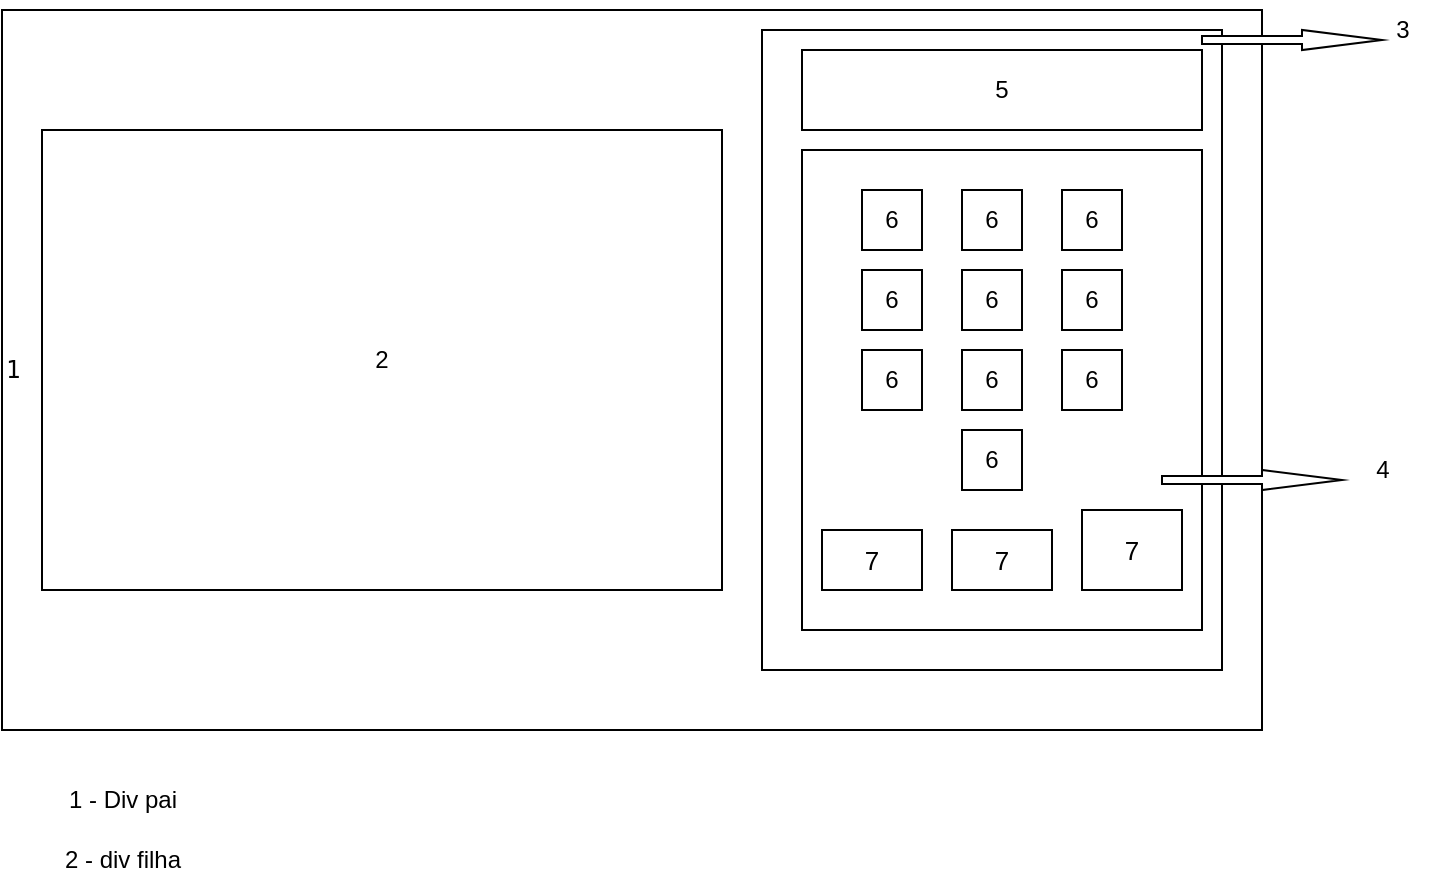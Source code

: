 <mxfile version="20.3.1" type="device"><diagram id="JXepJq6B5L53xh72t7Ud" name="Página-1"><mxGraphModel dx="868" dy="425" grid="1" gridSize="10" guides="1" tooltips="1" connect="1" arrows="1" fold="1" page="1" pageScale="1" pageWidth="827" pageHeight="1169" math="0" shadow="0"><root><mxCell id="0"/><mxCell id="1" parent="0"/><mxCell id="dGuzXDw4K_WeYyZ0y5yy-1" value="&lt;pre&gt;1&lt;/pre&gt;" style="rounded=0;whiteSpace=wrap;html=1;align=left;" parent="1" vertex="1"><mxGeometry x="80" y="80" width="630" height="360" as="geometry"/></mxCell><mxCell id="dGuzXDw4K_WeYyZ0y5yy-4" value="" style="rounded=0;whiteSpace=wrap;html=1;direction=south;" parent="1" vertex="1"><mxGeometry x="460" y="90" width="230" height="320" as="geometry"/></mxCell><mxCell id="dGuzXDw4K_WeYyZ0y5yy-5" value="" style="rounded=0;whiteSpace=wrap;html=1;direction=south;" parent="1" vertex="1"><mxGeometry x="480" y="150" width="200" height="240" as="geometry"/></mxCell><mxCell id="dGuzXDw4K_WeYyZ0y5yy-6" value="5" style="rounded=0;whiteSpace=wrap;html=1;" parent="1" vertex="1"><mxGeometry x="480" y="100" width="200" height="40" as="geometry"/></mxCell><mxCell id="dGuzXDw4K_WeYyZ0y5yy-7" value="6" style="whiteSpace=wrap;html=1;aspect=fixed;" parent="1" vertex="1"><mxGeometry x="510" y="170" width="30" height="30" as="geometry"/></mxCell><mxCell id="dGuzXDw4K_WeYyZ0y5yy-8" value="6" style="whiteSpace=wrap;html=1;aspect=fixed;" parent="1" vertex="1"><mxGeometry x="560" y="170" width="30" height="30" as="geometry"/></mxCell><mxCell id="dGuzXDw4K_WeYyZ0y5yy-9" value="6" style="whiteSpace=wrap;html=1;aspect=fixed;" parent="1" vertex="1"><mxGeometry x="610" y="170" width="30" height="30" as="geometry"/></mxCell><mxCell id="dGuzXDw4K_WeYyZ0y5yy-10" value="6" style="whiteSpace=wrap;html=1;aspect=fixed;" parent="1" vertex="1"><mxGeometry x="560" y="210" width="30" height="30" as="geometry"/></mxCell><mxCell id="dGuzXDw4K_WeYyZ0y5yy-11" value="6" style="whiteSpace=wrap;html=1;aspect=fixed;" parent="1" vertex="1"><mxGeometry x="560" y="290" width="30" height="30" as="geometry"/></mxCell><mxCell id="dGuzXDw4K_WeYyZ0y5yy-12" value="6" style="whiteSpace=wrap;html=1;aspect=fixed;" parent="1" vertex="1"><mxGeometry x="610" y="210" width="30" height="30" as="geometry"/></mxCell><mxCell id="dGuzXDw4K_WeYyZ0y5yy-13" value="6" style="whiteSpace=wrap;html=1;aspect=fixed;" parent="1" vertex="1"><mxGeometry x="510" y="210" width="30" height="30" as="geometry"/></mxCell><mxCell id="dGuzXDw4K_WeYyZ0y5yy-14" value="6" style="whiteSpace=wrap;html=1;aspect=fixed;" parent="1" vertex="1"><mxGeometry x="560" y="250" width="30" height="30" as="geometry"/></mxCell><mxCell id="dGuzXDw4K_WeYyZ0y5yy-15" value="6" style="whiteSpace=wrap;html=1;aspect=fixed;" parent="1" vertex="1"><mxGeometry x="510" y="250" width="30" height="30" as="geometry"/></mxCell><mxCell id="dGuzXDw4K_WeYyZ0y5yy-18" value="6" style="whiteSpace=wrap;html=1;aspect=fixed;" parent="1" vertex="1"><mxGeometry x="610" y="250" width="30" height="30" as="geometry"/></mxCell><mxCell id="dGuzXDw4K_WeYyZ0y5yy-19" value="2" style="rounded=0;whiteSpace=wrap;html=1;" parent="1" vertex="1"><mxGeometry x="100" y="140" width="340" height="230" as="geometry"/></mxCell><mxCell id="dGuzXDw4K_WeYyZ0y5yy-23" value="7" style="rounded=0;whiteSpace=wrap;html=1;fontSize=13;" parent="1" vertex="1"><mxGeometry x="490" y="340" width="50" height="30" as="geometry"/></mxCell><mxCell id="dGuzXDw4K_WeYyZ0y5yy-27" value="7" style="rounded=0;whiteSpace=wrap;html=1;fontSize=13;" parent="1" vertex="1"><mxGeometry x="555" y="340" width="50" height="30" as="geometry"/></mxCell><mxCell id="dGuzXDw4K_WeYyZ0y5yy-28" value="7" style="rounded=0;whiteSpace=wrap;html=1;fontSize=13;" parent="1" vertex="1"><mxGeometry x="620" y="330" width="50" height="40" as="geometry"/></mxCell><mxCell id="kfdd05CF_lVQfef_mbrc-4" value="1 - Div pai&lt;br&gt;" style="text;html=1;align=center;verticalAlign=middle;resizable=0;points=[];autosize=1;strokeColor=none;fillColor=none;" vertex="1" parent="1"><mxGeometry x="100" y="460" width="80" height="30" as="geometry"/></mxCell><mxCell id="kfdd05CF_lVQfef_mbrc-5" value="2 - div filha&lt;br&gt;" style="text;html=1;align=center;verticalAlign=middle;resizable=0;points=[];autosize=1;strokeColor=none;fillColor=none;" vertex="1" parent="1"><mxGeometry x="100" y="490" width="80" height="30" as="geometry"/></mxCell><mxCell id="kfdd05CF_lVQfef_mbrc-6" value="3" style="text;html=1;align=center;verticalAlign=middle;resizable=0;points=[];autosize=1;strokeColor=none;fillColor=none;" vertex="1" parent="1"><mxGeometry x="765" y="75" width="30" height="30" as="geometry"/></mxCell><mxCell id="kfdd05CF_lVQfef_mbrc-8" value="" style="html=1;shadow=0;dashed=0;align=center;verticalAlign=middle;shape=mxgraph.arrows2.arrow;dy=0.6;dx=40;notch=0;" vertex="1" parent="1"><mxGeometry x="680" y="90" width="90" height="10" as="geometry"/></mxCell><mxCell id="kfdd05CF_lVQfef_mbrc-9" value="" style="html=1;shadow=0;dashed=0;align=center;verticalAlign=middle;shape=mxgraph.arrows2.arrow;dy=0.6;dx=40;notch=0;" vertex="1" parent="1"><mxGeometry x="660" y="310" width="90" height="10" as="geometry"/></mxCell><mxCell id="kfdd05CF_lVQfef_mbrc-10" value="4" style="text;html=1;align=center;verticalAlign=middle;resizable=0;points=[];autosize=1;strokeColor=none;fillColor=none;" vertex="1" parent="1"><mxGeometry x="755" y="295" width="30" height="30" as="geometry"/></mxCell></root></mxGraphModel></diagram></mxfile>